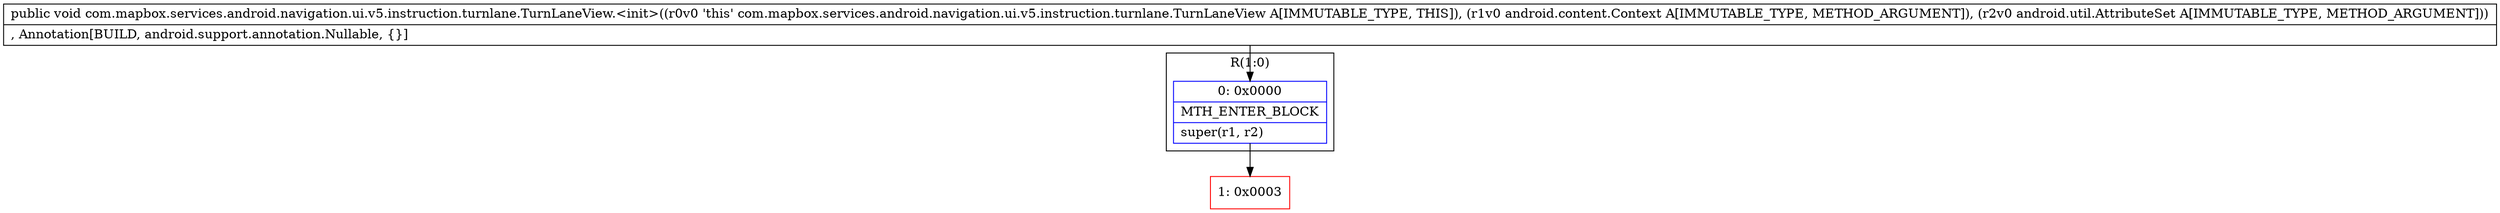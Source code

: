 digraph "CFG forcom.mapbox.services.android.navigation.ui.v5.instruction.turnlane.TurnLaneView.\<init\>(Landroid\/content\/Context;Landroid\/util\/AttributeSet;)V" {
subgraph cluster_Region_122790733 {
label = "R(1:0)";
node [shape=record,color=blue];
Node_0 [shape=record,label="{0\:\ 0x0000|MTH_ENTER_BLOCK\l|super(r1, r2)\l}"];
}
Node_1 [shape=record,color=red,label="{1\:\ 0x0003}"];
MethodNode[shape=record,label="{public void com.mapbox.services.android.navigation.ui.v5.instruction.turnlane.TurnLaneView.\<init\>((r0v0 'this' com.mapbox.services.android.navigation.ui.v5.instruction.turnlane.TurnLaneView A[IMMUTABLE_TYPE, THIS]), (r1v0 android.content.Context A[IMMUTABLE_TYPE, METHOD_ARGUMENT]), (r2v0 android.util.AttributeSet A[IMMUTABLE_TYPE, METHOD_ARGUMENT]))  | , Annotation[BUILD, android.support.annotation.Nullable, \{\}]\l}"];
MethodNode -> Node_0;
Node_0 -> Node_1;
}

